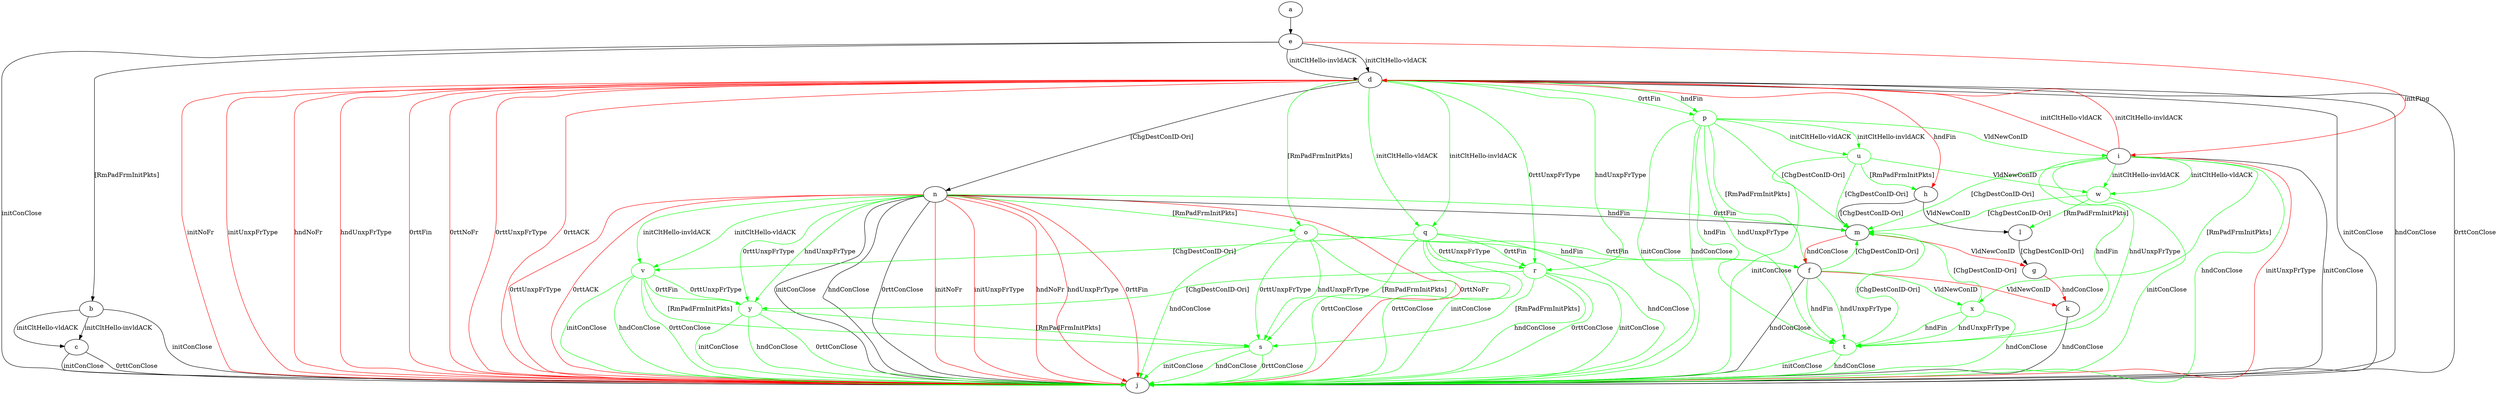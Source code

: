 digraph "" {
	a -> e	[key=0];
	b -> c	[key=0,
		label="initCltHello-vldACK "];
	b -> c	[key=1,
		label="initCltHello-invldACK "];
	b -> j	[key=0,
		label="initConClose "];
	c -> j	[key=0,
		label="initConClose "];
	c -> j	[key=1,
		label="0rttConClose "];
	d -> h	[key=0,
		color=red,
		label="hndFin "];
	d -> j	[key=0,
		label="initConClose "];
	d -> j	[key=1,
		label="hndConClose "];
	d -> j	[key=2,
		label="0rttConClose "];
	d -> j	[key=3,
		color=red,
		label="initNoFr "];
	d -> j	[key=4,
		color=red,
		label="initUnxpFrType "];
	d -> j	[key=5,
		color=red,
		label="hndNoFr "];
	d -> j	[key=6,
		color=red,
		label="hndUnxpFrType "];
	d -> j	[key=7,
		color=red,
		label="0rttFin "];
	d -> j	[key=8,
		color=red,
		label="0rttNoFr "];
	d -> j	[key=9,
		color=red,
		label="0rttUnxpFrType "];
	d -> j	[key=10,
		color=red,
		label="0rttACK "];
	d -> n	[key=0,
		label="[ChgDestConID-Ori] "];
	o	[color=green];
	d -> o	[key=0,
		color=green,
		label="[RmPadFrmInitPkts] "];
	p	[color=green];
	d -> p	[key=0,
		color=green,
		label="hndFin "];
	d -> p	[key=1,
		color=green,
		label="0rttFin "];
	q	[color=green];
	d -> q	[key=0,
		color=green,
		label="initCltHello-vldACK "];
	d -> q	[key=1,
		color=green,
		label="initCltHello-invldACK "];
	r	[color=green];
	d -> r	[key=0,
		color=green,
		label="hndUnxpFrType "];
	d -> r	[key=1,
		color=green,
		label="0rttUnxpFrType "];
	e -> b	[key=0,
		label="[RmPadFrmInitPkts] "];
	e -> d	[key=0,
		label="initCltHello-vldACK "];
	e -> d	[key=1,
		label="initCltHello-invldACK "];
	e -> i	[key=0,
		color=red,
		label="initPing "];
	e -> j	[key=0,
		label="initConClose "];
	f -> j	[key=0,
		label="hndConClose "];
	f -> k	[key=0,
		color=red,
		label="VldNewConID "];
	f -> m	[key=0,
		color=green,
		label="[ChgDestConID-Ori] "];
	t	[color=green];
	f -> t	[key=0,
		color=green,
		label="hndFin "];
	f -> t	[key=1,
		color=green,
		label="hndUnxpFrType "];
	x	[color=green];
	f -> x	[key=0,
		color=green,
		label="VldNewConID "];
	g -> k	[key=0,
		color=red,
		label="hndConClose "];
	h -> l	[key=0,
		label="VldNewConID "];
	h -> m	[key=0,
		label="[ChgDestConID-Ori] "];
	i -> d	[key=0,
		color=red,
		label="initCltHello-vldACK "];
	i -> d	[key=1,
		color=red,
		label="initCltHello-invldACK "];
	i -> j	[key=0,
		label="initConClose "];
	i -> j	[key=1,
		color=green,
		label="hndConClose "];
	i -> j	[key=2,
		color=red,
		label="initUnxpFrType "];
	i -> m	[key=0,
		color=green,
		label="[ChgDestConID-Ori] "];
	i -> t	[key=0,
		color=green,
		label="hndFin "];
	i -> t	[key=1,
		color=green,
		label="hndUnxpFrType "];
	w	[color=green];
	i -> w	[key=0,
		color=green,
		label="initCltHello-vldACK "];
	i -> w	[key=1,
		color=green,
		label="initCltHello-invldACK "];
	i -> x	[key=0,
		color=green,
		label="[RmPadFrmInitPkts] "];
	k -> j	[key=0,
		label="hndConClose "];
	l -> g	[key=0,
		label="[ChgDestConID-Ori] "];
	m -> f	[key=0,
		color=red,
		label="hndConClose "];
	m -> g	[key=0,
		color=red,
		label="VldNewConID "];
	n -> j	[key=0,
		label="initConClose "];
	n -> j	[key=1,
		label="hndConClose "];
	n -> j	[key=2,
		label="0rttConClose "];
	n -> j	[key=3,
		color=red,
		label="initNoFr "];
	n -> j	[key=4,
		color=red,
		label="initUnxpFrType "];
	n -> j	[key=5,
		color=red,
		label="hndNoFr "];
	n -> j	[key=6,
		color=red,
		label="hndUnxpFrType "];
	n -> j	[key=7,
		color=red,
		label="0rttFin "];
	n -> j	[key=8,
		color=red,
		label="0rttNoFr "];
	n -> j	[key=9,
		color=red,
		label="0rttUnxpFrType "];
	n -> j	[key=10,
		color=red,
		label="0rttACK "];
	n -> m	[key=0,
		label="hndFin "];
	n -> m	[key=1,
		color=green,
		label="0rttFin "];
	n -> o	[key=0,
		color=green,
		label="[RmPadFrmInitPkts] "];
	v	[color=green];
	n -> v	[key=0,
		color=green,
		label="initCltHello-vldACK "];
	n -> v	[key=1,
		color=green,
		label="initCltHello-invldACK "];
	y	[color=green];
	n -> y	[key=0,
		color=green,
		label="hndUnxpFrType "];
	n -> y	[key=1,
		color=green,
		label="0rttUnxpFrType "];
	o -> f	[key=0,
		color=green,
		label="hndFin "];
	o -> f	[key=1,
		color=green,
		label="0rttFin "];
	o -> j	[key=0,
		color=green,
		label="hndConClose "];
	o -> j	[key=1,
		color=green,
		label="0rttConClose "];
	s	[color=green];
	o -> s	[key=0,
		color=green,
		label="hndUnxpFrType "];
	o -> s	[key=1,
		color=green,
		label="0rttUnxpFrType "];
	p -> f	[key=0,
		color=green,
		label="[RmPadFrmInitPkts] "];
	p -> i	[key=0,
		color=green,
		label="VldNewConID "];
	p -> j	[key=0,
		color=green,
		label="initConClose "];
	p -> j	[key=1,
		color=green,
		label="hndConClose "];
	p -> m	[key=0,
		color=green,
		label="[ChgDestConID-Ori] "];
	p -> t	[key=0,
		color=green,
		label="hndFin "];
	p -> t	[key=1,
		color=green,
		label="hndUnxpFrType "];
	u	[color=green];
	p -> u	[key=0,
		color=green,
		label="initCltHello-vldACK "];
	p -> u	[key=1,
		color=green,
		label="initCltHello-invldACK "];
	q -> j	[key=0,
		color=green,
		label="initConClose "];
	q -> j	[key=1,
		color=green,
		label="hndConClose "];
	q -> j	[key=2,
		color=green,
		label="0rttConClose "];
	q -> r	[key=0,
		color=green,
		label="0rttFin "];
	q -> r	[key=1,
		color=green,
		label="0rttUnxpFrType "];
	q -> s	[key=0,
		color=green,
		label="[RmPadFrmInitPkts] "];
	q -> v	[key=0,
		color=green,
		label="[ChgDestConID-Ori] "];
	r -> j	[key=0,
		color=green,
		label="initConClose "];
	r -> j	[key=1,
		color=green,
		label="hndConClose "];
	r -> j	[key=2,
		color=green,
		label="0rttConClose "];
	r -> s	[key=0,
		color=green,
		label="[RmPadFrmInitPkts] "];
	r -> y	[key=0,
		color=green,
		label="[ChgDestConID-Ori] "];
	s -> j	[key=0,
		color=green,
		label="initConClose "];
	s -> j	[key=1,
		color=green,
		label="hndConClose "];
	s -> j	[key=2,
		color=green,
		label="0rttConClose "];
	t -> j	[key=0,
		color=green,
		label="initConClose "];
	t -> j	[key=1,
		color=green,
		label="hndConClose "];
	t -> m	[key=0,
		color=green,
		label="[ChgDestConID-Ori] "];
	u -> h	[key=0,
		color=green,
		label="[RmPadFrmInitPkts] "];
	u -> j	[key=0,
		color=green,
		label="initConClose "];
	u -> m	[key=0,
		color=green,
		label="[ChgDestConID-Ori] "];
	u -> w	[key=0,
		color=green,
		label="VldNewConID "];
	v -> j	[key=0,
		color=green,
		label="initConClose "];
	v -> j	[key=1,
		color=green,
		label="hndConClose "];
	v -> j	[key=2,
		color=green,
		label="0rttConClose "];
	v -> s	[key=0,
		color=green,
		label="[RmPadFrmInitPkts] "];
	v -> y	[key=0,
		color=green,
		label="0rttFin "];
	v -> y	[key=1,
		color=green,
		label="0rttUnxpFrType "];
	w -> j	[key=0,
		color=green,
		label="initConClose "];
	w -> l	[key=0,
		color=green,
		label="[RmPadFrmInitPkts] "];
	w -> m	[key=0,
		color=green,
		label="[ChgDestConID-Ori] "];
	x -> j	[key=0,
		color=green,
		label="hndConClose "];
	x -> m	[key=0,
		color=green,
		label="[ChgDestConID-Ori] "];
	x -> t	[key=0,
		color=green,
		label="hndFin "];
	x -> t	[key=1,
		color=green,
		label="hndUnxpFrType "];
	y -> j	[key=0,
		color=green,
		label="initConClose "];
	y -> j	[key=1,
		color=green,
		label="hndConClose "];
	y -> j	[key=2,
		color=green,
		label="0rttConClose "];
	y -> s	[key=0,
		color=green,
		label="[RmPadFrmInitPkts] "];
}
